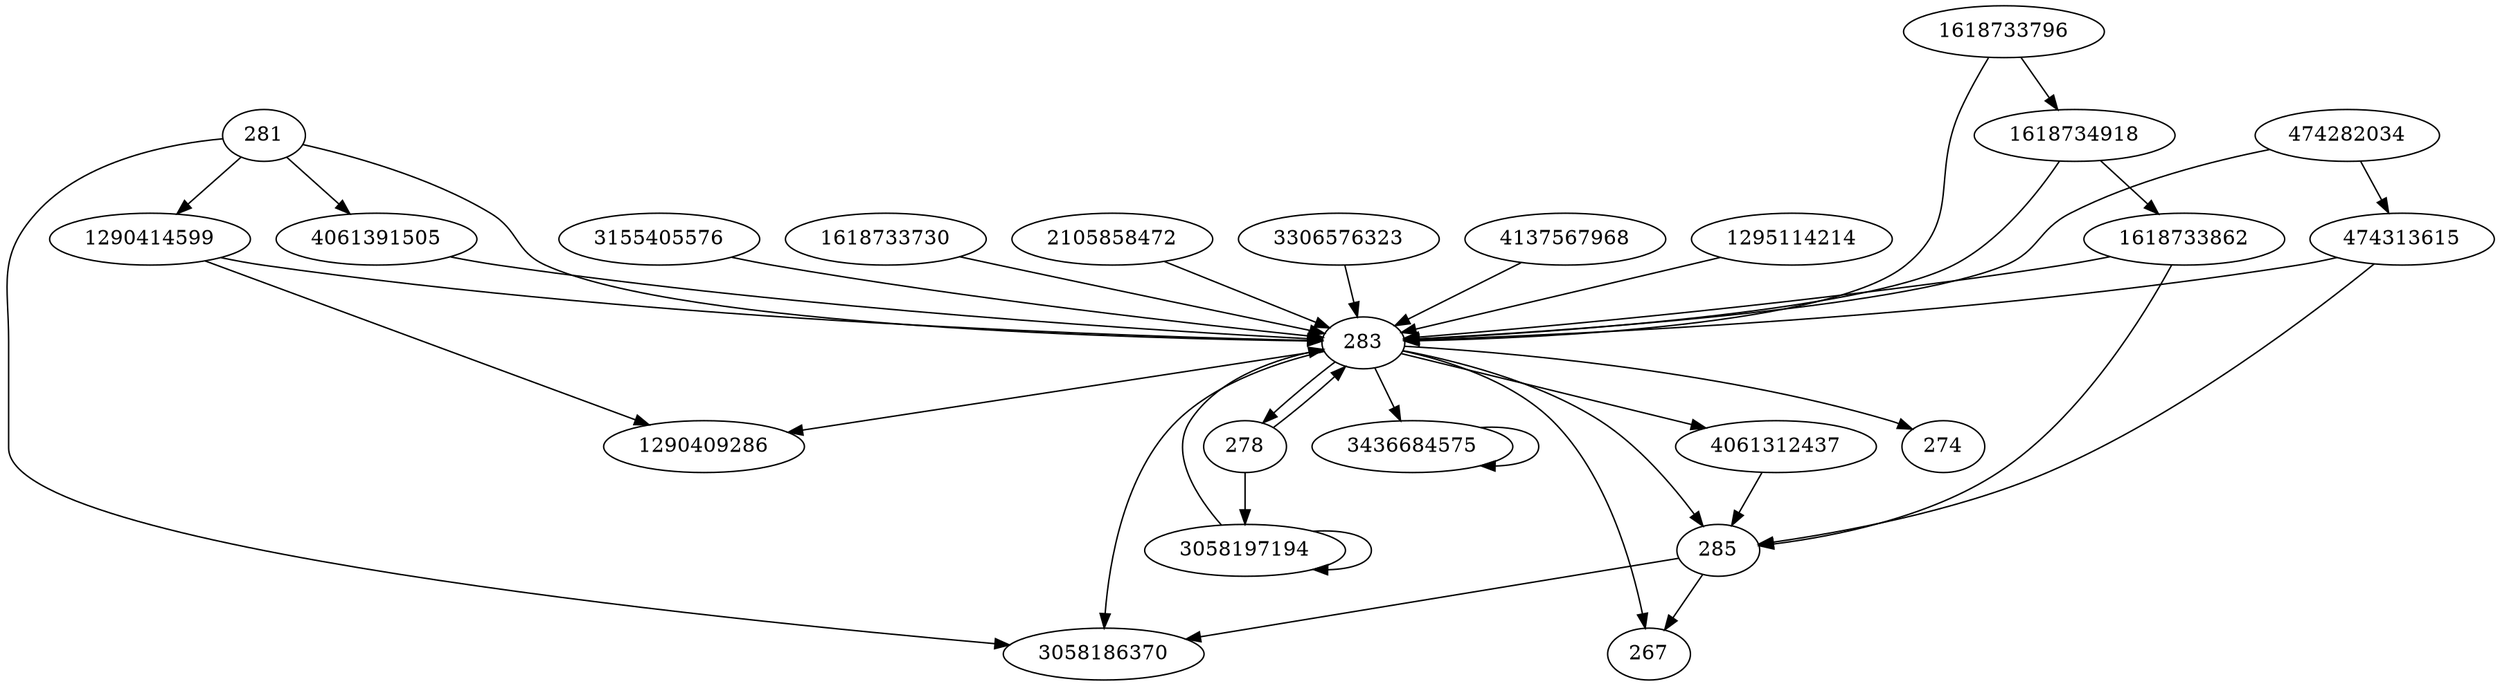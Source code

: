 digraph  {
3058186370;
1290414599;
3155405576;
267;
474313615;
4061391505;
274;
278;
281;
283;
285;
3436684575;
1618733730;
1618733862;
2105858472;
474282034;
4061312437;
3306576323;
1618734918;
1290409286;
3058197194;
4137567968;
1618733796;
1295114214;
1290414599 -> 283;
1290414599 -> 1290409286;
3155405576 -> 283;
474313615 -> 285;
474313615 -> 283;
4061391505 -> 283;
278 -> 3058197194;
278 -> 283;
281 -> 3058186370;
281 -> 283;
281 -> 1290414599;
281 -> 4061391505;
283 -> 285;
283 -> 3058186370;
283 -> 278;
283 -> 267;
283 -> 274;
283 -> 3436684575;
283 -> 1290409286;
283 -> 4061312437;
285 -> 3058186370;
285 -> 267;
3436684575 -> 3436684575;
1618733730 -> 283;
1618733862 -> 283;
1618733862 -> 285;
2105858472 -> 283;
474282034 -> 474313615;
474282034 -> 283;
4061312437 -> 285;
3306576323 -> 283;
1618734918 -> 283;
1618734918 -> 1618733862;
3058197194 -> 3058197194;
3058197194 -> 283;
4137567968 -> 283;
1618733796 -> 283;
1618733796 -> 1618734918;
1295114214 -> 283;
}
